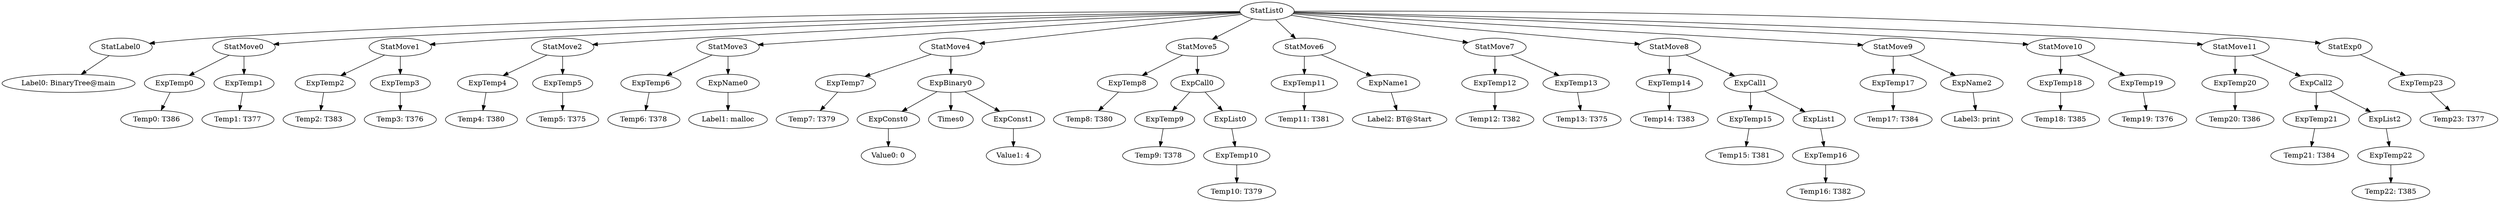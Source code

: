 digraph {
	ordering = out;
	ExpList2 -> ExpTemp22;
	StatMove1 -> ExpTemp2;
	StatMove1 -> ExpTemp3;
	ExpTemp9 -> "Temp9: T378";
	ExpTemp23 -> "Temp23: T377";
	ExpBinary0 -> ExpConst0;
	ExpBinary0 -> Times0;
	ExpBinary0 -> ExpConst1;
	ExpTemp12 -> "Temp12: T382";
	ExpConst0 -> "Value0: 0";
	ExpTemp8 -> "Temp8: T380";
	ExpTemp18 -> "Temp18: T385";
	StatMove5 -> ExpTemp8;
	StatMove5 -> ExpCall0;
	ExpConst1 -> "Value1: 4";
	StatMove4 -> ExpTemp7;
	StatMove4 -> ExpBinary0;
	StatMove7 -> ExpTemp12;
	StatMove7 -> ExpTemp13;
	ExpList1 -> ExpTemp16;
	ExpTemp4 -> "Temp4: T380";
	ExpName0 -> "Label1: malloc";
	ExpTemp22 -> "Temp22: T385";
	StatMove3 -> ExpTemp6;
	StatMove3 -> ExpName0;
	StatExp0 -> ExpTemp23;
	ExpTemp11 -> "Temp11: T381";
	ExpTemp5 -> "Temp5: T375";
	ExpTemp1 -> "Temp1: T377";
	ExpTemp14 -> "Temp14: T383";
	ExpName2 -> "Label3: print";
	ExpTemp7 -> "Temp7: T379";
	ExpTemp0 -> "Temp0: T386";
	ExpTemp20 -> "Temp20: T386";
	StatList0 -> StatLabel0;
	StatList0 -> StatMove0;
	StatList0 -> StatMove1;
	StatList0 -> StatMove2;
	StatList0 -> StatMove3;
	StatList0 -> StatMove4;
	StatList0 -> StatMove5;
	StatList0 -> StatMove6;
	StatList0 -> StatMove7;
	StatList0 -> StatMove8;
	StatList0 -> StatMove9;
	StatList0 -> StatMove10;
	StatList0 -> StatMove11;
	StatList0 -> StatExp0;
	StatLabel0 -> "Label0: BinaryTree@main";
	ExpTemp3 -> "Temp3: T376";
	ExpTemp2 -> "Temp2: T383";
	ExpTemp10 -> "Temp10: T379";
	ExpCall0 -> ExpTemp9;
	ExpCall0 -> ExpList0;
	ExpTemp21 -> "Temp21: T384";
	ExpTemp17 -> "Temp17: T384";
	ExpList0 -> ExpTemp10;
	ExpTemp6 -> "Temp6: T378";
	StatMove6 -> ExpTemp11;
	StatMove6 -> ExpName1;
	ExpTemp15 -> "Temp15: T381";
	ExpName1 -> "Label2: BT@Start";
	ExpTemp13 -> "Temp13: T375";
	ExpTemp16 -> "Temp16: T382";
	ExpCall2 -> ExpTemp21;
	ExpCall2 -> ExpList2;
	StatMove10 -> ExpTemp18;
	StatMove10 -> ExpTemp19;
	StatMove0 -> ExpTemp0;
	StatMove0 -> ExpTemp1;
	StatMove8 -> ExpTemp14;
	StatMove8 -> ExpCall1;
	ExpCall1 -> ExpTemp15;
	ExpCall1 -> ExpList1;
	StatMove9 -> ExpTemp17;
	StatMove9 -> ExpName2;
	StatMove2 -> ExpTemp4;
	StatMove2 -> ExpTemp5;
	ExpTemp19 -> "Temp19: T376";
	StatMove11 -> ExpTemp20;
	StatMove11 -> ExpCall2;
}

